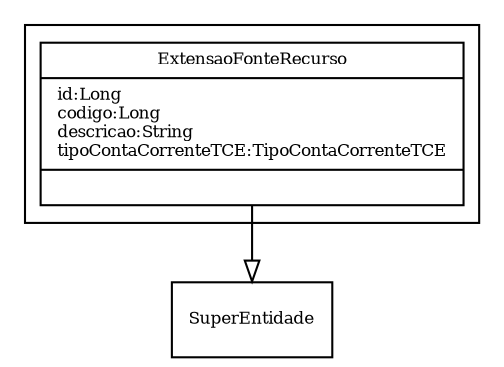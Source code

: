 digraph G{
fontname = "Times-Roman"
fontsize = 8

node [
        fontname = "Times-Roman"
        fontsize = 8
        shape = "record"
]

edge [
        fontname = "Times-Roman"
        fontsize = 8
]

subgraph clusterEXTENSAO_DA_FONTE_DE_RECURSO
{
ExtensaoFonteRecurso [label = "{ExtensaoFonteRecurso|id:Long\lcodigo:Long\ldescricao:String\ltipoContaCorrenteTCE:TipoContaCorrenteTCE\l|\l}"]
}
edge [ arrowhead = "empty" headlabel = "" taillabel = ""] ExtensaoFonteRecurso -> SuperEntidade
}
